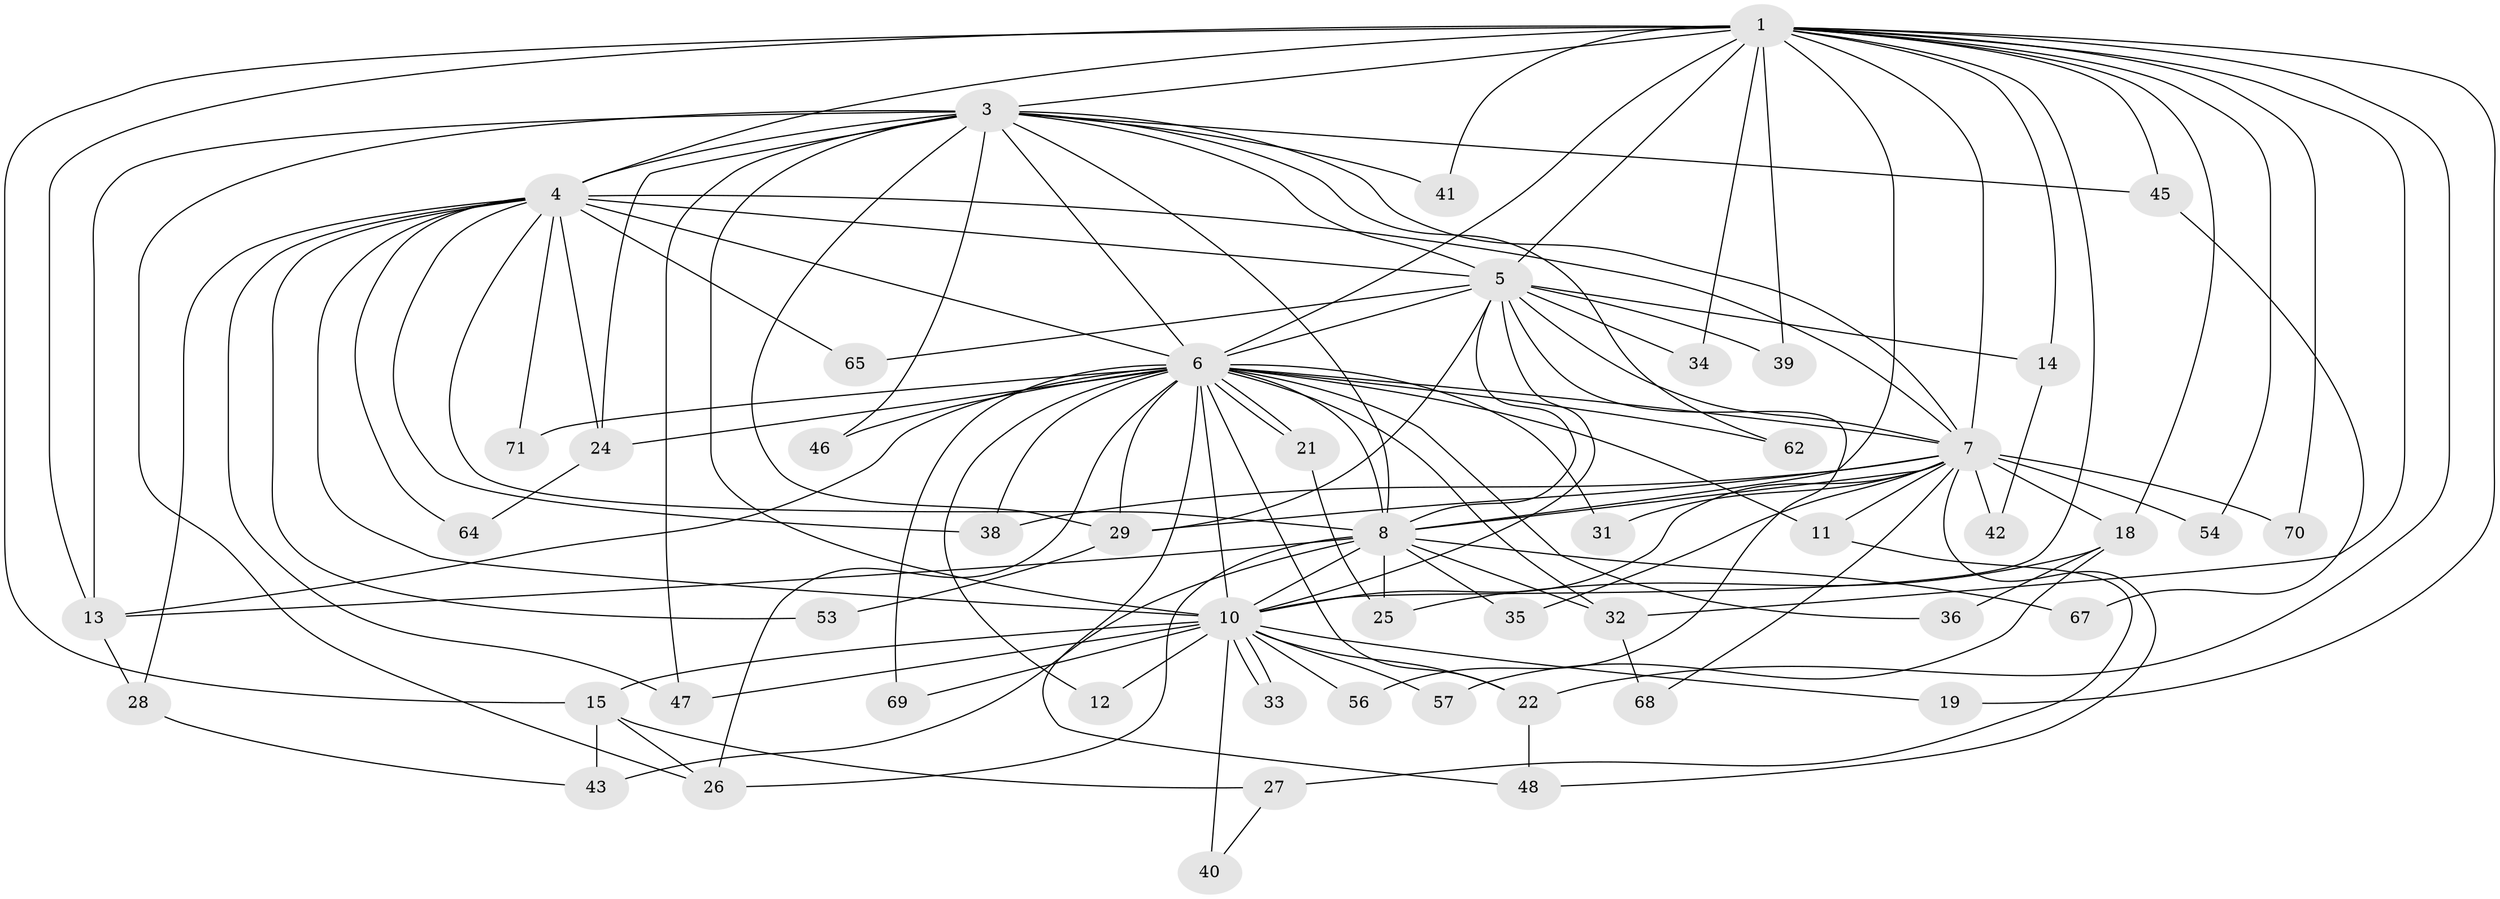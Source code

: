 // Generated by graph-tools (version 1.1) at 2025/51/02/27/25 19:51:52]
// undirected, 51 vertices, 128 edges
graph export_dot {
graph [start="1"]
  node [color=gray90,style=filled];
  1 [super="+2"];
  3 [super="+37"];
  4 [super="+9"];
  5 [super="+17"];
  6 [super="+16"];
  7 [super="+58"];
  8 [super="+20"];
  10 [super="+59"];
  11;
  12;
  13 [super="+23"];
  14;
  15 [super="+52"];
  18 [super="+66"];
  19;
  21;
  22 [super="+51"];
  24 [super="+44"];
  25;
  26 [super="+30"];
  27;
  28;
  29 [super="+63"];
  31;
  32 [super="+72"];
  33;
  34;
  35;
  36;
  38 [super="+60"];
  39;
  40 [super="+55"];
  41;
  42;
  43 [super="+50"];
  45;
  46;
  47 [super="+49"];
  48 [super="+61"];
  53;
  54;
  56;
  57;
  62;
  64;
  65;
  67;
  68;
  69;
  70;
  71;
  1 -- 3 [weight=2];
  1 -- 4 [weight=4];
  1 -- 5 [weight=2];
  1 -- 6 [weight=3];
  1 -- 7 [weight=2];
  1 -- 8 [weight=2];
  1 -- 10 [weight=2];
  1 -- 13;
  1 -- 14;
  1 -- 18;
  1 -- 39;
  1 -- 41;
  1 -- 45;
  1 -- 54;
  1 -- 70;
  1 -- 15;
  1 -- 19;
  1 -- 32;
  1 -- 34;
  1 -- 22;
  3 -- 4 [weight=2];
  3 -- 5;
  3 -- 6 [weight=2];
  3 -- 7;
  3 -- 8;
  3 -- 10;
  3 -- 24;
  3 -- 26;
  3 -- 29;
  3 -- 41;
  3 -- 45;
  3 -- 46;
  3 -- 47 [weight=2];
  3 -- 62;
  3 -- 13;
  4 -- 5 [weight=3];
  4 -- 6 [weight=2];
  4 -- 7 [weight=2];
  4 -- 8 [weight=2];
  4 -- 10 [weight=2];
  4 -- 47;
  4 -- 64;
  4 -- 65;
  4 -- 71;
  4 -- 28;
  4 -- 53;
  4 -- 24;
  4 -- 38;
  5 -- 6;
  5 -- 7;
  5 -- 8;
  5 -- 10;
  5 -- 14;
  5 -- 34;
  5 -- 39;
  5 -- 56;
  5 -- 65;
  5 -- 29;
  6 -- 7;
  6 -- 8;
  6 -- 10;
  6 -- 11;
  6 -- 12;
  6 -- 13;
  6 -- 21;
  6 -- 21;
  6 -- 22;
  6 -- 29;
  6 -- 31;
  6 -- 36;
  6 -- 38;
  6 -- 46;
  6 -- 48;
  6 -- 62;
  6 -- 69;
  6 -- 71;
  6 -- 24;
  6 -- 32;
  6 -- 26;
  7 -- 8;
  7 -- 10;
  7 -- 11;
  7 -- 18;
  7 -- 31;
  7 -- 35;
  7 -- 38;
  7 -- 42;
  7 -- 48;
  7 -- 54;
  7 -- 68;
  7 -- 70;
  7 -- 29;
  8 -- 10;
  8 -- 25;
  8 -- 26;
  8 -- 32;
  8 -- 35;
  8 -- 43;
  8 -- 67;
  8 -- 13;
  10 -- 12;
  10 -- 15;
  10 -- 19;
  10 -- 22;
  10 -- 33;
  10 -- 33;
  10 -- 40 [weight=2];
  10 -- 56;
  10 -- 57;
  10 -- 69;
  10 -- 47;
  11 -- 27;
  13 -- 28;
  14 -- 42;
  15 -- 27;
  15 -- 43;
  15 -- 26;
  18 -- 36;
  18 -- 57;
  18 -- 25;
  21 -- 25;
  22 -- 48;
  24 -- 64;
  27 -- 40;
  28 -- 43;
  29 -- 53;
  32 -- 68;
  45 -- 67;
}
